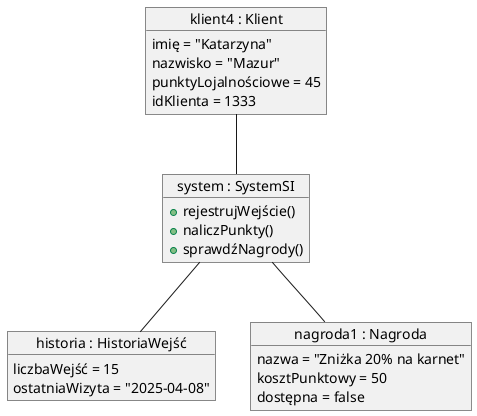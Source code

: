 @startuml
object "klient4 : Klient" as klient {
  imię = "Katarzyna"
  nazwisko = "Mazur"
  punktyLojalnościowe = 45
  idKlienta = 1333
}

object "system : SystemSI" as system {
  + rejestrujWejście()
  + naliczPunkty()
  + sprawdźNagrody()
}

object "historia : HistoriaWejść" as historia {
  liczbaWejść = 15
  ostatniaWizyta = "2025-04-08"
}

object "nagroda1 : Nagroda" as nagroda {
  nazwa = "Zniżka 20% na karnet"
  kosztPunktowy = 50
  dostępna = false
}

klient -- system 
system -- historia 
system -- nagroda 


@enduml